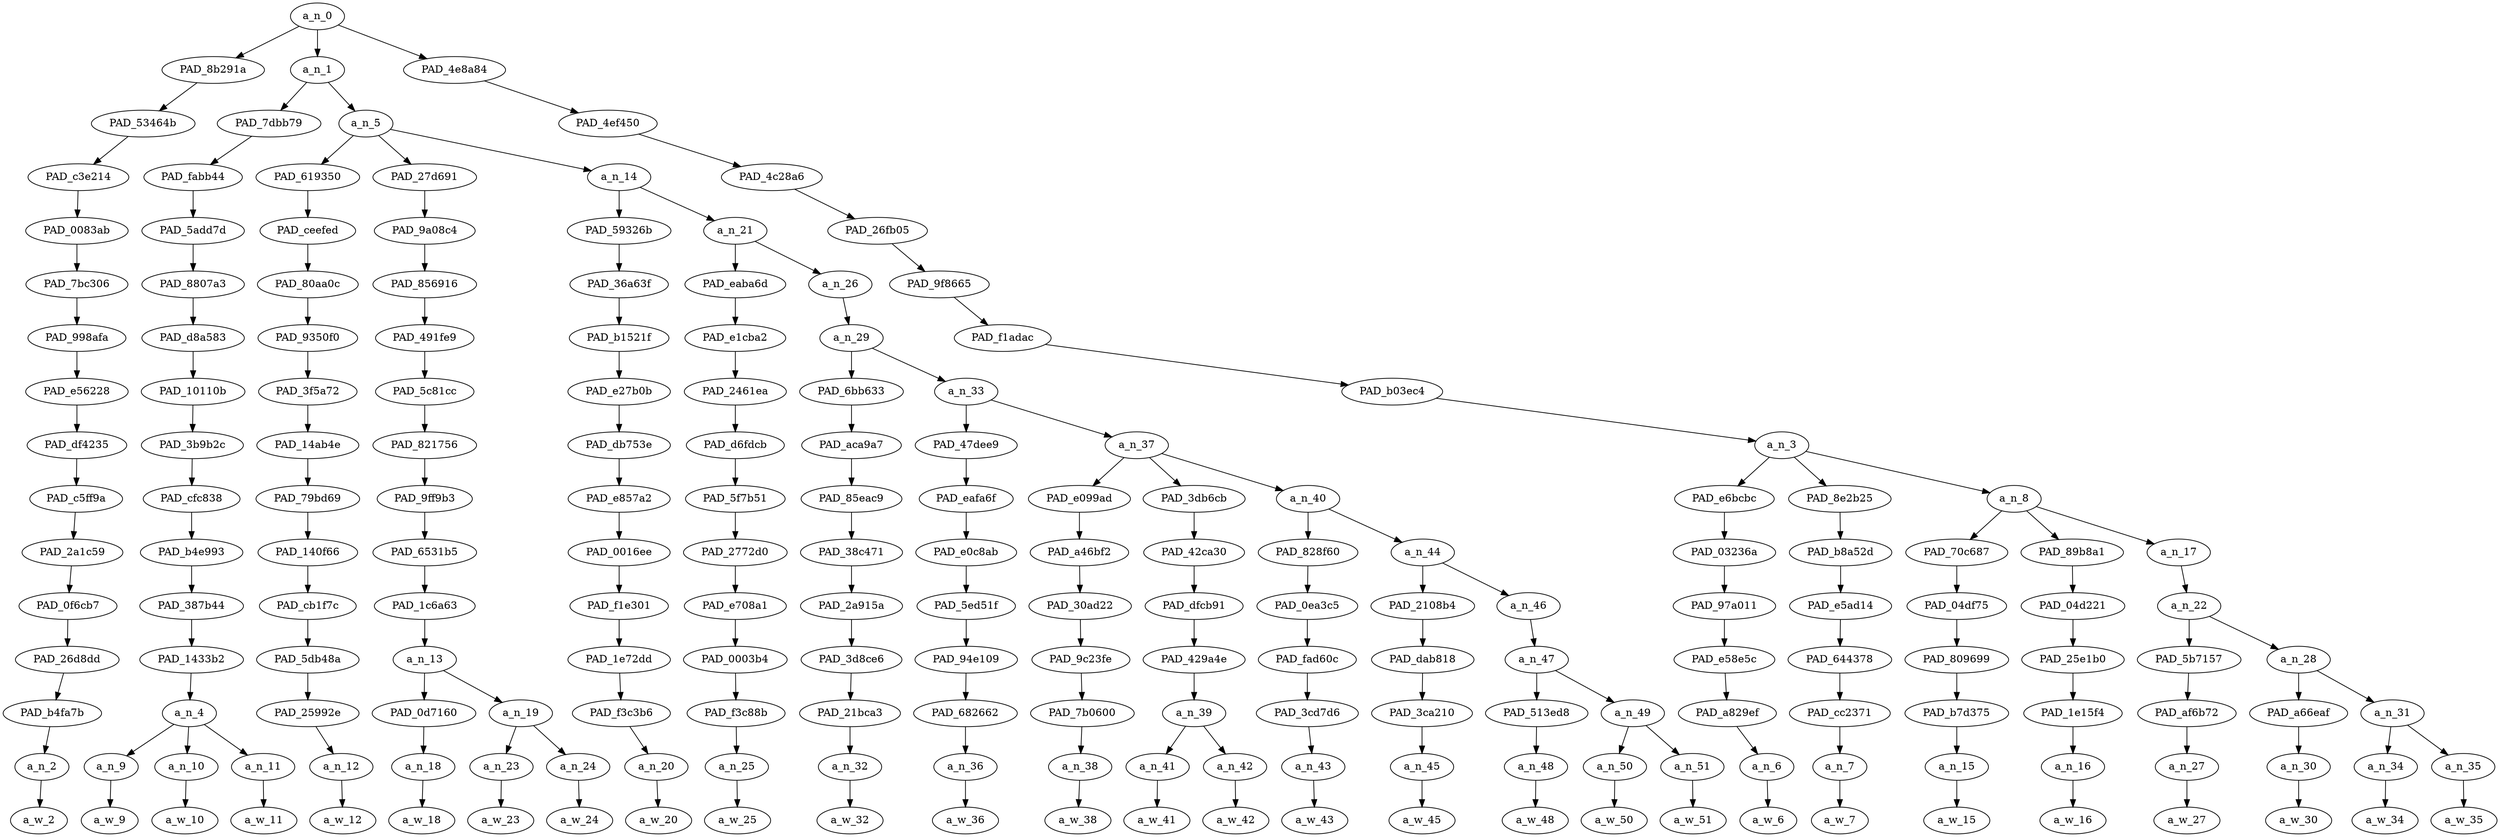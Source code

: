 strict digraph "" {
	a_n_0	[div_dir=1,
		index=0,
		level=15,
		pos="14.521339699074074,15!",
		text_span="[0, 1, 2, 3, 4, 5, 6, 7, 8, 9, 10, 11, 12, 13, 14, 15, 16, 17, 18, 19, 20, 21, 22, 23, 24, 25, 26, 27]",
		value=1.00000001];
	PAD_8b291a	[div_dir=1,
		index=1,
		level=14,
		pos="19.0,14!",
		text_span="[19]",
		value=0.01724821];
	a_n_0 -> PAD_8b291a;
	a_n_1	[div_dir=1,
		index=0,
		level=14,
		pos="3.1334635416666665,14!",
		text_span="[0, 1, 2, 3, 4, 5, 6, 7, 8, 9, 10, 11, 12, 13, 14, 15, 16, 17, 18]",
		value=0.64032360];
	a_n_0 -> a_n_1;
	PAD_4e8a84	[div_dir=-1,
		index=2,
		level=14,
		pos="21.430555555555557,14!",
		text_span="[20, 21, 22, 23, 24, 25, 26, 27]",
		value=0.34241863];
	a_n_0 -> PAD_4e8a84;
	PAD_53464b	[div_dir=1,
		index=2,
		level=13,
		pos="19.0,13!",
		text_span="[19]",
		value=0.01724821];
	PAD_8b291a -> PAD_53464b;
	PAD_c3e214	[div_dir=1,
		index=4,
		level=12,
		pos="19.0,12!",
		text_span="[19]",
		value=0.01724821];
	PAD_53464b -> PAD_c3e214;
	PAD_0083ab	[div_dir=1,
		index=5,
		level=11,
		pos="19.0,11!",
		text_span="[19]",
		value=0.01724821];
	PAD_c3e214 -> PAD_0083ab;
	PAD_7bc306	[div_dir=1,
		index=6,
		level=10,
		pos="19.0,10!",
		text_span="[19]",
		value=0.01724821];
	PAD_0083ab -> PAD_7bc306;
	PAD_998afa	[div_dir=1,
		index=6,
		level=9,
		pos="19.0,9!",
		text_span="[19]",
		value=0.01724821];
	PAD_7bc306 -> PAD_998afa;
	PAD_e56228	[div_dir=1,
		index=7,
		level=8,
		pos="19.0,8!",
		text_span="[19]",
		value=0.01724821];
	PAD_998afa -> PAD_e56228;
	PAD_df4235	[div_dir=1,
		index=8,
		level=7,
		pos="19.0,7!",
		text_span="[19]",
		value=0.01724821];
	PAD_e56228 -> PAD_df4235;
	PAD_c5ff9a	[div_dir=1,
		index=10,
		level=6,
		pos="19.0,6!",
		text_span="[19]",
		value=0.01724821];
	PAD_df4235 -> PAD_c5ff9a;
	PAD_2a1c59	[div_dir=1,
		index=11,
		level=5,
		pos="19.0,5!",
		text_span="[19]",
		value=0.01724821];
	PAD_c5ff9a -> PAD_2a1c59;
	PAD_0f6cb7	[div_dir=1,
		index=12,
		level=4,
		pos="19.0,4!",
		text_span="[19]",
		value=0.01724821];
	PAD_2a1c59 -> PAD_0f6cb7;
	PAD_26d8dd	[div_dir=1,
		index=12,
		level=3,
		pos="19.0,3!",
		text_span="[19]",
		value=0.01724821];
	PAD_0f6cb7 -> PAD_26d8dd;
	PAD_b4fa7b	[div_dir=1,
		index=14,
		level=2,
		pos="19.0,2!",
		text_span="[19]",
		value=0.01724821];
	PAD_26d8dd -> PAD_b4fa7b;
	a_n_2	[div_dir=1,
		index=19,
		level=1,
		pos="19.0,1!",
		text_span="[19]",
		value=0.01724821];
	PAD_b4fa7b -> a_n_2;
	a_w_2	[div_dir=0,
		index=19,
		level=0,
		pos="19,0!",
		text_span="[19]",
		value=and];
	a_n_2 -> a_w_2;
	PAD_7dbb79	[div_dir=1,
		index=0,
		level=13,
		pos="1.0,13!",
		text_span="[0, 1, 2]",
		value=0.20383556];
	a_n_1 -> PAD_7dbb79;
	a_n_5	[div_dir=1,
		index=1,
		level=13,
		pos="5.266927083333333,13!",
		text_span="[3, 4, 5, 6, 7, 8, 9, 10, 11, 12, 13, 14, 15, 16, 17, 18]",
		value=0.43645077];
	a_n_1 -> a_n_5;
	PAD_fabb44	[div_dir=1,
		index=0,
		level=12,
		pos="1.0,12!",
		text_span="[0, 1, 2]",
		value=0.20383556];
	PAD_7dbb79 -> PAD_fabb44;
	PAD_5add7d	[div_dir=1,
		index=0,
		level=11,
		pos="1.0,11!",
		text_span="[0, 1, 2]",
		value=0.20383556];
	PAD_fabb44 -> PAD_5add7d;
	PAD_8807a3	[div_dir=1,
		index=0,
		level=10,
		pos="1.0,10!",
		text_span="[0, 1, 2]",
		value=0.20383556];
	PAD_5add7d -> PAD_8807a3;
	PAD_d8a583	[div_dir=1,
		index=0,
		level=9,
		pos="1.0,9!",
		text_span="[0, 1, 2]",
		value=0.20383556];
	PAD_8807a3 -> PAD_d8a583;
	PAD_10110b	[div_dir=1,
		index=0,
		level=8,
		pos="1.0,8!",
		text_span="[0, 1, 2]",
		value=0.20383556];
	PAD_d8a583 -> PAD_10110b;
	PAD_3b9b2c	[div_dir=1,
		index=0,
		level=7,
		pos="1.0,7!",
		text_span="[0, 1, 2]",
		value=0.20383556];
	PAD_10110b -> PAD_3b9b2c;
	PAD_cfc838	[div_dir=1,
		index=0,
		level=6,
		pos="1.0,6!",
		text_span="[0, 1, 2]",
		value=0.20383556];
	PAD_3b9b2c -> PAD_cfc838;
	PAD_b4e993	[div_dir=1,
		index=0,
		level=5,
		pos="1.0,5!",
		text_span="[0, 1, 2]",
		value=0.20383556];
	PAD_cfc838 -> PAD_b4e993;
	PAD_387b44	[div_dir=1,
		index=0,
		level=4,
		pos="1.0,4!",
		text_span="[0, 1, 2]",
		value=0.20383556];
	PAD_b4e993 -> PAD_387b44;
	PAD_1433b2	[div_dir=1,
		index=0,
		level=3,
		pos="1.0,3!",
		text_span="[0, 1, 2]",
		value=0.20383556];
	PAD_387b44 -> PAD_1433b2;
	a_n_4	[div_dir=1,
		index=0,
		level=2,
		pos="1.0,2!",
		text_span="[0, 1, 2]",
		value=0.20383556];
	PAD_1433b2 -> a_n_4;
	a_n_9	[div_dir=1,
		index=0,
		level=1,
		pos="0.0,1!",
		text_span="[0]",
		value=0.03563281];
	a_n_4 -> a_n_9;
	a_n_10	[div_dir=-1,
		index=1,
		level=1,
		pos="1.0,1!",
		text_span="[1]",
		value=0.09411515];
	a_n_4 -> a_n_10;
	a_n_11	[div_dir=1,
		index=2,
		level=1,
		pos="2.0,1!",
		text_span="[2]",
		value=0.07407516];
	a_n_4 -> a_n_11;
	a_w_9	[div_dir=0,
		index=0,
		level=0,
		pos="0,0!",
		text_span="[0]",
		value="<user>"];
	a_n_9 -> a_w_9;
	a_w_10	[div_dir=0,
		index=1,
		level=0,
		pos="1,0!",
		text_span="[1]",
		value=kashmiri];
	a_n_10 -> a_w_10;
	a_w_11	[div_dir=0,
		index=2,
		level=0,
		pos="2,0!",
		text_span="[2]",
		value=pandits];
	a_n_11 -> a_w_11;
	PAD_619350	[div_dir=-1,
		index=1,
		level=12,
		pos="3.0,12!",
		text_span="[3]",
		value=0.03161321];
	a_n_5 -> PAD_619350;
	PAD_27d691	[div_dir=1,
		index=2,
		level=12,
		pos="4.75,12!",
		text_span="[4, 5, 6]",
		value=0.07360041];
	a_n_5 -> PAD_27d691;
	a_n_14	[div_dir=1,
		index=3,
		level=12,
		pos="8.05078125,12!",
		text_span="[7, 8, 9, 10, 11, 12, 13, 14, 15, 16, 17, 18]",
		value=0.33120174];
	a_n_5 -> a_n_14;
	PAD_ceefed	[div_dir=-1,
		index=1,
		level=11,
		pos="3.0,11!",
		text_span="[3]",
		value=0.03161321];
	PAD_619350 -> PAD_ceefed;
	PAD_80aa0c	[div_dir=-1,
		index=1,
		level=10,
		pos="3.0,10!",
		text_span="[3]",
		value=0.03161321];
	PAD_ceefed -> PAD_80aa0c;
	PAD_9350f0	[div_dir=-1,
		index=1,
		level=9,
		pos="3.0,9!",
		text_span="[3]",
		value=0.03161321];
	PAD_80aa0c -> PAD_9350f0;
	PAD_3f5a72	[div_dir=-1,
		index=1,
		level=8,
		pos="3.0,8!",
		text_span="[3]",
		value=0.03161321];
	PAD_9350f0 -> PAD_3f5a72;
	PAD_14ab4e	[div_dir=-1,
		index=1,
		level=7,
		pos="3.0,7!",
		text_span="[3]",
		value=0.03161321];
	PAD_3f5a72 -> PAD_14ab4e;
	PAD_79bd69	[div_dir=-1,
		index=1,
		level=6,
		pos="3.0,6!",
		text_span="[3]",
		value=0.03161321];
	PAD_14ab4e -> PAD_79bd69;
	PAD_140f66	[div_dir=-1,
		index=1,
		level=5,
		pos="3.0,5!",
		text_span="[3]",
		value=0.03161321];
	PAD_79bd69 -> PAD_140f66;
	PAD_cb1f7c	[div_dir=-1,
		index=1,
		level=4,
		pos="3.0,4!",
		text_span="[3]",
		value=0.03161321];
	PAD_140f66 -> PAD_cb1f7c;
	PAD_5db48a	[div_dir=-1,
		index=1,
		level=3,
		pos="3.0,3!",
		text_span="[3]",
		value=0.03161321];
	PAD_cb1f7c -> PAD_5db48a;
	PAD_25992e	[div_dir=-1,
		index=1,
		level=2,
		pos="3.0,2!",
		text_span="[3]",
		value=0.03161321];
	PAD_5db48a -> PAD_25992e;
	a_n_12	[div_dir=-1,
		index=3,
		level=1,
		pos="3.0,1!",
		text_span="[3]",
		value=0.03161321];
	PAD_25992e -> a_n_12;
	a_w_12	[div_dir=0,
		index=3,
		level=0,
		pos="3,0!",
		text_span="[3]",
		value=run];
	a_n_12 -> a_w_12;
	PAD_9a08c4	[div_dir=1,
		index=2,
		level=11,
		pos="4.75,11!",
		text_span="[4, 5, 6]",
		value=0.07360041];
	PAD_27d691 -> PAD_9a08c4;
	PAD_856916	[div_dir=1,
		index=2,
		level=10,
		pos="4.75,10!",
		text_span="[4, 5, 6]",
		value=0.07360041];
	PAD_9a08c4 -> PAD_856916;
	PAD_491fe9	[div_dir=1,
		index=2,
		level=9,
		pos="4.75,9!",
		text_span="[4, 5, 6]",
		value=0.07360041];
	PAD_856916 -> PAD_491fe9;
	PAD_5c81cc	[div_dir=1,
		index=2,
		level=8,
		pos="4.75,8!",
		text_span="[4, 5, 6]",
		value=0.07360041];
	PAD_491fe9 -> PAD_5c81cc;
	PAD_821756	[div_dir=1,
		index=2,
		level=7,
		pos="4.75,7!",
		text_span="[4, 5, 6]",
		value=0.07360041];
	PAD_5c81cc -> PAD_821756;
	PAD_9ff9b3	[div_dir=1,
		index=2,
		level=6,
		pos="4.75,6!",
		text_span="[4, 5, 6]",
		value=0.07360041];
	PAD_821756 -> PAD_9ff9b3;
	PAD_6531b5	[div_dir=1,
		index=2,
		level=5,
		pos="4.75,5!",
		text_span="[4, 5, 6]",
		value=0.07360041];
	PAD_9ff9b3 -> PAD_6531b5;
	PAD_1c6a63	[div_dir=1,
		index=2,
		level=4,
		pos="4.75,4!",
		text_span="[4, 5, 6]",
		value=0.07360041];
	PAD_6531b5 -> PAD_1c6a63;
	a_n_13	[div_dir=1,
		index=2,
		level=3,
		pos="4.75,3!",
		text_span="[4, 5, 6]",
		value=0.07360041];
	PAD_1c6a63 -> a_n_13;
	PAD_0d7160	[div_dir=-1,
		index=2,
		level=2,
		pos="4.0,2!",
		text_span="[4]",
		value=0.01891437];
	a_n_13 -> PAD_0d7160;
	a_n_19	[div_dir=1,
		index=3,
		level=2,
		pos="5.5,2!",
		text_span="[5, 6]",
		value=0.05465299];
	a_n_13 -> a_n_19;
	a_n_18	[div_dir=-1,
		index=4,
		level=1,
		pos="4.0,1!",
		text_span="[4]",
		value=0.01891437];
	PAD_0d7160 -> a_n_18;
	a_w_18	[div_dir=0,
		index=4,
		level=0,
		pos="4,0!",
		text_span="[4]",
		value=from];
	a_n_18 -> a_w_18;
	a_n_23	[div_dir=-1,
		index=5,
		level=1,
		pos="5.0,1!",
		text_span="[5]",
		value=0.02098505];
	a_n_19 -> a_n_23;
	a_n_24	[div_dir=1,
		index=6,
		level=1,
		pos="6.0,1!",
		text_span="[6]",
		value=0.03360695];
	a_n_19 -> a_n_24;
	a_w_23	[div_dir=0,
		index=5,
		level=0,
		pos="5,0!",
		text_span="[5]",
		value=their];
	a_n_23 -> a_w_23;
	a_w_24	[div_dir=0,
		index=6,
		level=0,
		pos="6,0!",
		text_span="[6]",
		value=houses];
	a_n_24 -> a_w_24;
	PAD_59326b	[div_dir=1,
		index=3,
		level=11,
		pos="7.0,11!",
		text_span="[7]",
		value=0.02420742];
	a_n_14 -> PAD_59326b;
	a_n_21	[div_dir=1,
		index=4,
		level=11,
		pos="9.1015625,11!",
		text_span="[8, 9, 10, 11, 12, 13, 14, 15, 16, 17, 18]",
		value=0.30694871];
	a_n_14 -> a_n_21;
	PAD_36a63f	[div_dir=1,
		index=3,
		level=10,
		pos="7.0,10!",
		text_span="[7]",
		value=0.02420742];
	PAD_59326b -> PAD_36a63f;
	PAD_b1521f	[div_dir=1,
		index=3,
		level=9,
		pos="7.0,9!",
		text_span="[7]",
		value=0.02420742];
	PAD_36a63f -> PAD_b1521f;
	PAD_e27b0b	[div_dir=1,
		index=3,
		level=8,
		pos="7.0,8!",
		text_span="[7]",
		value=0.02420742];
	PAD_b1521f -> PAD_e27b0b;
	PAD_db753e	[div_dir=1,
		index=3,
		level=7,
		pos="7.0,7!",
		text_span="[7]",
		value=0.02420742];
	PAD_e27b0b -> PAD_db753e;
	PAD_e857a2	[div_dir=1,
		index=3,
		level=6,
		pos="7.0,6!",
		text_span="[7]",
		value=0.02420742];
	PAD_db753e -> PAD_e857a2;
	PAD_0016ee	[div_dir=1,
		index=3,
		level=5,
		pos="7.0,5!",
		text_span="[7]",
		value=0.02420742];
	PAD_e857a2 -> PAD_0016ee;
	PAD_f1e301	[div_dir=1,
		index=3,
		level=4,
		pos="7.0,4!",
		text_span="[7]",
		value=0.02420742];
	PAD_0016ee -> PAD_f1e301;
	PAD_1e72dd	[div_dir=1,
		index=3,
		level=3,
		pos="7.0,3!",
		text_span="[7]",
		value=0.02420742];
	PAD_f1e301 -> PAD_1e72dd;
	PAD_f3c3b6	[div_dir=1,
		index=4,
		level=2,
		pos="7.0,2!",
		text_span="[7]",
		value=0.02420742];
	PAD_1e72dd -> PAD_f3c3b6;
	a_n_20	[div_dir=1,
		index=7,
		level=1,
		pos="7.0,1!",
		text_span="[7]",
		value=0.02420742];
	PAD_f3c3b6 -> a_n_20;
	a_w_20	[div_dir=0,
		index=7,
		level=0,
		pos="7,0!",
		text_span="[7]",
		value=in];
	a_n_20 -> a_w_20;
	PAD_eaba6d	[div_dir=-1,
		index=4,
		level=10,
		pos="8.0,10!",
		text_span="[8]",
		value=0.05414639];
	a_n_21 -> PAD_eaba6d;
	a_n_26	[div_dir=1,
		index=5,
		level=10,
		pos="10.203125,10!",
		text_span="[9, 10, 11, 12, 13, 14, 15, 16, 17, 18]",
		value=0.25277674];
	a_n_21 -> a_n_26;
	PAD_e1cba2	[div_dir=-1,
		index=4,
		level=9,
		pos="8.0,9!",
		text_span="[8]",
		value=0.05414639];
	PAD_eaba6d -> PAD_e1cba2;
	PAD_2461ea	[div_dir=-1,
		index=4,
		level=8,
		pos="8.0,8!",
		text_span="[8]",
		value=0.05414639];
	PAD_e1cba2 -> PAD_2461ea;
	PAD_d6fdcb	[div_dir=-1,
		index=4,
		level=7,
		pos="8.0,7!",
		text_span="[8]",
		value=0.05414639];
	PAD_2461ea -> PAD_d6fdcb;
	PAD_5f7b51	[div_dir=-1,
		index=4,
		level=6,
		pos="8.0,6!",
		text_span="[8]",
		value=0.05414639];
	PAD_d6fdcb -> PAD_5f7b51;
	PAD_2772d0	[div_dir=-1,
		index=4,
		level=5,
		pos="8.0,5!",
		text_span="[8]",
		value=0.05414639];
	PAD_5f7b51 -> PAD_2772d0;
	PAD_e708a1	[div_dir=-1,
		index=4,
		level=4,
		pos="8.0,4!",
		text_span="[8]",
		value=0.05414639];
	PAD_2772d0 -> PAD_e708a1;
	PAD_0003b4	[div_dir=-1,
		index=4,
		level=3,
		pos="8.0,3!",
		text_span="[8]",
		value=0.05414639];
	PAD_e708a1 -> PAD_0003b4;
	PAD_f3c88b	[div_dir=-1,
		index=5,
		level=2,
		pos="8.0,2!",
		text_span="[8]",
		value=0.05414639];
	PAD_0003b4 -> PAD_f3c88b;
	a_n_25	[div_dir=-1,
		index=8,
		level=1,
		pos="8.0,1!",
		text_span="[8]",
		value=0.05414639];
	PAD_f3c88b -> a_n_25;
	a_w_25	[div_dir=0,
		index=8,
		level=0,
		pos="8,0!",
		text_span="[8]",
		value=fun];
	a_n_25 -> a_w_25;
	a_n_29	[div_dir=1,
		index=5,
		level=9,
		pos="10.203125,9!",
		text_span="[9, 10, 11, 12, 13, 14, 15, 16, 17, 18]",
		value=0.25264424];
	a_n_26 -> a_n_29;
	PAD_6bb633	[div_dir=1,
		index=5,
		level=8,
		pos="9.0,8!",
		text_span="[9]",
		value=0.02483538];
	a_n_29 -> PAD_6bb633;
	a_n_33	[div_dir=1,
		index=6,
		level=8,
		pos="11.40625,8!",
		text_span="[10, 11, 12, 13, 14, 15, 16, 17, 18]",
		value=0.22767634];
	a_n_29 -> a_n_33;
	PAD_aca9a7	[div_dir=1,
		index=5,
		level=7,
		pos="9.0,7!",
		text_span="[9]",
		value=0.02483538];
	PAD_6bb633 -> PAD_aca9a7;
	PAD_85eac9	[div_dir=1,
		index=5,
		level=6,
		pos="9.0,6!",
		text_span="[9]",
		value=0.02483538];
	PAD_aca9a7 -> PAD_85eac9;
	PAD_38c471	[div_dir=1,
		index=5,
		level=5,
		pos="9.0,5!",
		text_span="[9]",
		value=0.02483538];
	PAD_85eac9 -> PAD_38c471;
	PAD_2a915a	[div_dir=1,
		index=5,
		level=4,
		pos="9.0,4!",
		text_span="[9]",
		value=0.02483538];
	PAD_38c471 -> PAD_2a915a;
	PAD_3d8ce6	[div_dir=1,
		index=5,
		level=3,
		pos="9.0,3!",
		text_span="[9]",
		value=0.02483538];
	PAD_2a915a -> PAD_3d8ce6;
	PAD_21bca3	[div_dir=1,
		index=6,
		level=2,
		pos="9.0,2!",
		text_span="[9]",
		value=0.02483538];
	PAD_3d8ce6 -> PAD_21bca3;
	a_n_32	[div_dir=1,
		index=9,
		level=1,
		pos="9.0,1!",
		text_span="[9]",
		value=0.02483538];
	PAD_21bca3 -> a_n_32;
	a_w_32	[div_dir=0,
		index=9,
		level=0,
		pos="9,0!",
		text_span="[9]",
		value=they];
	a_n_32 -> a_w_32;
	PAD_47dee9	[div_dir=1,
		index=6,
		level=7,
		pos="10.0,7!",
		text_span="[10]",
		value=0.02899731];
	a_n_33 -> PAD_47dee9;
	a_n_37	[div_dir=1,
		index=7,
		level=7,
		pos="12.8125,7!",
		text_span="[11, 12, 13, 14, 15, 16, 17, 18]",
		value=0.19858140];
	a_n_33 -> a_n_37;
	PAD_eafa6f	[div_dir=1,
		index=6,
		level=6,
		pos="10.0,6!",
		text_span="[10]",
		value=0.02899731];
	PAD_47dee9 -> PAD_eafa6f;
	PAD_e0c8ab	[div_dir=1,
		index=6,
		level=5,
		pos="10.0,5!",
		text_span="[10]",
		value=0.02899731];
	PAD_eafa6f -> PAD_e0c8ab;
	PAD_5ed51f	[div_dir=1,
		index=6,
		level=4,
		pos="10.0,4!",
		text_span="[10]",
		value=0.02899731];
	PAD_e0c8ab -> PAD_5ed51f;
	PAD_94e109	[div_dir=1,
		index=6,
		level=3,
		pos="10.0,3!",
		text_span="[10]",
		value=0.02899731];
	PAD_5ed51f -> PAD_94e109;
	PAD_682662	[div_dir=1,
		index=7,
		level=2,
		pos="10.0,2!",
		text_span="[10]",
		value=0.02899731];
	PAD_94e109 -> PAD_682662;
	a_n_36	[div_dir=1,
		index=10,
		level=1,
		pos="10.0,1!",
		text_span="[10]",
		value=0.02899731];
	PAD_682662 -> a_n_36;
	a_w_36	[div_dir=0,
		index=10,
		level=0,
		pos="10,0!",
		text_span="[10]",
		value=announced];
	a_n_36 -> a_w_36;
	PAD_e099ad	[div_dir=1,
		index=7,
		level=6,
		pos="11.0,6!",
		text_span="[11]",
		value=0.02930374];
	a_n_37 -> PAD_e099ad;
	PAD_3db6cb	[div_dir=1,
		index=8,
		level=6,
		pos="12.5,6!",
		text_span="[12, 13]",
		value=0.05094858];
	a_n_37 -> PAD_3db6cb;
	a_n_40	[div_dir=1,
		index=9,
		level=6,
		pos="14.9375,6!",
		text_span="[14, 15, 16, 17, 18]",
		value=0.11826228];
	a_n_37 -> a_n_40;
	PAD_a46bf2	[div_dir=1,
		index=7,
		level=5,
		pos="11.0,5!",
		text_span="[11]",
		value=0.02930374];
	PAD_e099ad -> PAD_a46bf2;
	PAD_30ad22	[div_dir=1,
		index=7,
		level=4,
		pos="11.0,4!",
		text_span="[11]",
		value=0.02930374];
	PAD_a46bf2 -> PAD_30ad22;
	PAD_9c23fe	[div_dir=1,
		index=7,
		level=3,
		pos="11.0,3!",
		text_span="[11]",
		value=0.02930374];
	PAD_30ad22 -> PAD_9c23fe;
	PAD_7b0600	[div_dir=1,
		index=8,
		level=2,
		pos="11.0,2!",
		text_span="[11]",
		value=0.02930374];
	PAD_9c23fe -> PAD_7b0600;
	a_n_38	[div_dir=1,
		index=11,
		level=1,
		pos="11.0,1!",
		text_span="[11]",
		value=0.02930374];
	PAD_7b0600 -> a_n_38;
	a_w_38	[div_dir=0,
		index=11,
		level=0,
		pos="11,0!",
		text_span="[11]",
		value=threats];
	a_n_38 -> a_w_38;
	PAD_42ca30	[div_dir=1,
		index=8,
		level=5,
		pos="12.5,5!",
		text_span="[12, 13]",
		value=0.05094858];
	PAD_3db6cb -> PAD_42ca30;
	PAD_dfcb91	[div_dir=1,
		index=8,
		level=4,
		pos="12.5,4!",
		text_span="[12, 13]",
		value=0.05094858];
	PAD_42ca30 -> PAD_dfcb91;
	PAD_429a4e	[div_dir=1,
		index=8,
		level=3,
		pos="12.5,3!",
		text_span="[12, 13]",
		value=0.05094858];
	PAD_dfcb91 -> PAD_429a4e;
	a_n_39	[div_dir=1,
		index=9,
		level=2,
		pos="12.5,2!",
		text_span="[12, 13]",
		value=0.05094858];
	PAD_429a4e -> a_n_39;
	a_n_41	[div_dir=1,
		index=12,
		level=1,
		pos="12.0,1!",
		text_span="[12]",
		value=0.01639615];
	a_n_39 -> a_n_41;
	a_n_42	[div_dir=1,
		index=13,
		level=1,
		pos="13.0,1!",
		text_span="[13]",
		value=0.03450477];
	a_n_39 -> a_n_42;
	a_w_41	[div_dir=0,
		index=12,
		level=0,
		pos="12,0!",
		text_span="[12]",
		value=from1];
	a_n_41 -> a_w_41;
	a_w_42	[div_dir=0,
		index=13,
		level=0,
		pos="13,0!",
		text_span="[13]",
		value=mosques];
	a_n_42 -> a_w_42;
	PAD_828f60	[div_dir=-1,
		index=9,
		level=5,
		pos="14.0,5!",
		text_span="[14]",
		value=0.01732295];
	a_n_40 -> PAD_828f60;
	a_n_44	[div_dir=1,
		index=10,
		level=5,
		pos="15.875,5!",
		text_span="[15, 16, 17, 18]",
		value=0.10093770];
	a_n_40 -> a_n_44;
	PAD_0ea3c5	[div_dir=-1,
		index=9,
		level=4,
		pos="14.0,4!",
		text_span="[14]",
		value=0.01732295];
	PAD_828f60 -> PAD_0ea3c5;
	PAD_fad60c	[div_dir=-1,
		index=9,
		level=3,
		pos="14.0,3!",
		text_span="[14]",
		value=0.01732295];
	PAD_0ea3c5 -> PAD_fad60c;
	PAD_3cd7d6	[div_dir=-1,
		index=10,
		level=2,
		pos="14.0,2!",
		text_span="[14]",
		value=0.01732295];
	PAD_fad60c -> PAD_3cd7d6;
	a_n_43	[div_dir=-1,
		index=14,
		level=1,
		pos="14.0,1!",
		text_span="[14]",
		value=0.01732295];
	PAD_3cd7d6 -> a_n_43;
	a_w_43	[div_dir=0,
		index=14,
		level=0,
		pos="14,0!",
		text_span="[14]",
		value=for];
	a_n_43 -> a_w_43;
	PAD_2108b4	[div_dir=1,
		index=10,
		level=4,
		pos="15.0,4!",
		text_span="[15]",
		value=0.02216435];
	a_n_44 -> PAD_2108b4;
	a_n_46	[div_dir=1,
		index=11,
		level=4,
		pos="16.75,4!",
		text_span="[16, 17, 18]",
		value=0.07876327];
	a_n_44 -> a_n_46;
	PAD_dab818	[div_dir=1,
		index=10,
		level=3,
		pos="15.0,3!",
		text_span="[15]",
		value=0.02216435];
	PAD_2108b4 -> PAD_dab818;
	PAD_3ca210	[div_dir=1,
		index=11,
		level=2,
		pos="15.0,2!",
		text_span="[15]",
		value=0.02216435];
	PAD_dab818 -> PAD_3ca210;
	a_n_45	[div_dir=1,
		index=15,
		level=1,
		pos="15.0,1!",
		text_span="[15]",
		value=0.02216435];
	PAD_3ca210 -> a_n_45;
	a_w_45	[div_dir=0,
		index=15,
		level=0,
		pos="15,0!",
		text_span="[15]",
		value=themselves];
	a_n_45 -> a_w_45;
	a_n_47	[div_dir=1,
		index=11,
		level=3,
		pos="16.75,3!",
		text_span="[16, 17, 18]",
		value=0.07875455];
	a_n_46 -> a_n_47;
	PAD_513ed8	[div_dir=-1,
		index=12,
		level=2,
		pos="16.0,2!",
		text_span="[16]",
		value=0.01955334];
	a_n_47 -> PAD_513ed8;
	a_n_49	[div_dir=1,
		index=13,
		level=2,
		pos="17.5,2!",
		text_span="[17, 18]",
		value=0.05919248];
	a_n_47 -> a_n_49;
	a_n_48	[div_dir=-1,
		index=16,
		level=1,
		pos="16.0,1!",
		text_span="[16]",
		value=0.01955334];
	PAD_513ed8 -> a_n_48;
	a_w_48	[div_dir=0,
		index=16,
		level=0,
		pos="16,0!",
		text_span="[16]",
		value=they1];
	a_n_48 -> a_w_48;
	a_n_50	[div_dir=1,
		index=17,
		level=1,
		pos="17.0,1!",
		text_span="[17]",
		value=0.03692457];
	a_n_49 -> a_n_50;
	a_n_51	[div_dir=1,
		index=18,
		level=1,
		pos="18.0,1!",
		text_span="[18]",
		value=0.02224681];
	a_n_49 -> a_n_51;
	a_w_50	[div_dir=0,
		index=17,
		level=0,
		pos="17,0!",
		text_span="[17]",
		value=killed];
	a_n_50 -> a_w_50;
	a_w_51	[div_dir=0,
		index=18,
		level=0,
		pos="18,0!",
		text_span="[18]",
		value=themselves1];
	a_n_51 -> a_w_51;
	PAD_4ef450	[div_dir=-1,
		index=3,
		level=13,
		pos="21.430555555555557,13!",
		text_span="[20, 21, 22, 23, 24, 25, 26, 27]",
		value=0.34241863];
	PAD_4e8a84 -> PAD_4ef450;
	PAD_4c28a6	[div_dir=-1,
		index=5,
		level=12,
		pos="21.430555555555557,12!",
		text_span="[20, 21, 22, 23, 24, 25, 26, 27]",
		value=0.34241863];
	PAD_4ef450 -> PAD_4c28a6;
	PAD_26fb05	[div_dir=-1,
		index=6,
		level=11,
		pos="21.430555555555557,11!",
		text_span="[20, 21, 22, 23, 24, 25, 26, 27]",
		value=0.34241863];
	PAD_4c28a6 -> PAD_26fb05;
	PAD_9f8665	[div_dir=-1,
		index=7,
		level=10,
		pos="21.430555555555557,10!",
		text_span="[20, 21, 22, 23, 24, 25, 26, 27]",
		value=0.34241863];
	PAD_26fb05 -> PAD_9f8665;
	PAD_f1adac	[div_dir=-1,
		index=7,
		level=9,
		pos="21.430555555555557,9!",
		text_span="[20, 21, 22, 23, 24, 25, 26, 27]",
		value=0.34241863];
	PAD_9f8665 -> PAD_f1adac;
	PAD_b03ec4	[div_dir=-1,
		index=8,
		level=8,
		pos="21.430555555555557,8!",
		text_span="[20, 21, 22, 23, 24, 25, 26, 27]",
		value=0.34241863];
	PAD_f1adac -> PAD_b03ec4;
	a_n_3	[div_dir=-1,
		index=9,
		level=7,
		pos="21.430555555555557,7!",
		text_span="[20, 21, 22, 23, 24, 25, 26, 27]",
		value=0.34241863];
	PAD_b03ec4 -> a_n_3;
	PAD_e6bcbc	[div_dir=1,
		index=11,
		level=6,
		pos="20.0,6!",
		text_span="[20]",
		value=0.01768975];
	a_n_3 -> PAD_e6bcbc;
	PAD_8e2b25	[div_dir=1,
		index=12,
		level=6,
		pos="21.0,6!",
		text_span="[21]",
		value=0.02143980];
	a_n_3 -> PAD_8e2b25;
	a_n_8	[div_dir=-1,
		index=13,
		level=6,
		pos="23.291666666666668,6!",
		text_span="[22, 23, 24, 25, 26, 27]",
		value=0.30323546];
	a_n_3 -> a_n_8;
	PAD_03236a	[div_dir=1,
		index=12,
		level=5,
		pos="20.0,5!",
		text_span="[20]",
		value=0.01768975];
	PAD_e6bcbc -> PAD_03236a;
	PAD_97a011	[div_dir=1,
		index=13,
		level=4,
		pos="20.0,4!",
		text_span="[20]",
		value=0.01768975];
	PAD_03236a -> PAD_97a011;
	PAD_e58e5c	[div_dir=1,
		index=13,
		level=3,
		pos="20.0,3!",
		text_span="[20]",
		value=0.01768975];
	PAD_97a011 -> PAD_e58e5c;
	PAD_a829ef	[div_dir=1,
		index=15,
		level=2,
		pos="20.0,2!",
		text_span="[20]",
		value=0.01768975];
	PAD_e58e5c -> PAD_a829ef;
	a_n_6	[div_dir=1,
		index=20,
		level=1,
		pos="20.0,1!",
		text_span="[20]",
		value=0.01768975];
	PAD_a829ef -> a_n_6;
	a_w_6	[div_dir=0,
		index=20,
		level=0,
		pos="20,0!",
		text_span="[20]",
		value=they2];
	a_n_6 -> a_w_6;
	PAD_b8a52d	[div_dir=1,
		index=13,
		level=5,
		pos="21.0,5!",
		text_span="[21]",
		value=0.02143980];
	PAD_8e2b25 -> PAD_b8a52d;
	PAD_e5ad14	[div_dir=1,
		index=14,
		level=4,
		pos="21.0,4!",
		text_span="[21]",
		value=0.02143980];
	PAD_b8a52d -> PAD_e5ad14;
	PAD_644378	[div_dir=1,
		index=14,
		level=3,
		pos="21.0,3!",
		text_span="[21]",
		value=0.02143980];
	PAD_e5ad14 -> PAD_644378;
	PAD_cc2371	[div_dir=1,
		index=16,
		level=2,
		pos="21.0,2!",
		text_span="[21]",
		value=0.02143980];
	PAD_644378 -> PAD_cc2371;
	a_n_7	[div_dir=1,
		index=21,
		level=1,
		pos="21.0,1!",
		text_span="[21]",
		value=0.02143980];
	PAD_cc2371 -> a_n_7;
	a_w_7	[div_dir=0,
		index=21,
		level=0,
		pos="21,0!",
		text_span="[21]",
		value=even];
	a_n_7 -> a_w_7;
	PAD_70c687	[div_dir=-1,
		index=14,
		level=5,
		pos="22.0,5!",
		text_span="[22]",
		value=0.05176408];
	a_n_8 -> PAD_70c687;
	PAD_89b8a1	[div_dir=1,
		index=15,
		level=5,
		pos="23.0,5!",
		text_span="[23]",
		value=0.02346750];
	a_n_8 -> PAD_89b8a1;
	a_n_17	[div_dir=-1,
		index=16,
		level=5,
		pos="24.875,5!",
		text_span="[24, 25, 26, 27]",
		value=0.22791067];
	a_n_8 -> a_n_17;
	PAD_04df75	[div_dir=-1,
		index=15,
		level=4,
		pos="22.0,4!",
		text_span="[22]",
		value=0.05176408];
	PAD_70c687 -> PAD_04df75;
	PAD_809699	[div_dir=-1,
		index=15,
		level=3,
		pos="22.0,3!",
		text_span="[22]",
		value=0.05176408];
	PAD_04df75 -> PAD_809699;
	PAD_b7d375	[div_dir=-1,
		index=17,
		level=2,
		pos="22.0,2!",
		text_span="[22]",
		value=0.05176408];
	PAD_809699 -> PAD_b7d375;
	a_n_15	[div_dir=-1,
		index=22,
		level=1,
		pos="22.0,1!",
		text_span="[22]",
		value=0.05176408];
	PAD_b7d375 -> a_n_15;
	a_w_15	[div_dir=0,
		index=22,
		level=0,
		pos="22,0!",
		text_span="[22]",
		value=raped];
	a_n_15 -> a_w_15;
	PAD_04d221	[div_dir=1,
		index=16,
		level=4,
		pos="23.0,4!",
		text_span="[23]",
		value=0.02346750];
	PAD_89b8a1 -> PAD_04d221;
	PAD_25e1b0	[div_dir=1,
		index=16,
		level=3,
		pos="23.0,3!",
		text_span="[23]",
		value=0.02346750];
	PAD_04d221 -> PAD_25e1b0;
	PAD_1e15f4	[div_dir=1,
		index=18,
		level=2,
		pos="23.0,2!",
		text_span="[23]",
		value=0.02346750];
	PAD_25e1b0 -> PAD_1e15f4;
	a_n_16	[div_dir=1,
		index=23,
		level=1,
		pos="23.0,1!",
		text_span="[23]",
		value=0.02346750];
	PAD_1e15f4 -> a_n_16;
	a_w_16	[div_dir=0,
		index=23,
		level=0,
		pos="23,0!",
		text_span="[23]",
		value=themselves2];
	a_n_16 -> a_w_16;
	a_n_22	[div_dir=-1,
		index=17,
		level=4,
		pos="24.875,4!",
		text_span="[24, 25, 26, 27]",
		value=0.22788983];
	a_n_17 -> a_n_22;
	PAD_5b7157	[div_dir=1,
		index=17,
		level=3,
		pos="24.0,3!",
		text_span="[24]",
		value=0.02036163];
	a_n_22 -> PAD_5b7157;
	a_n_28	[div_dir=-1,
		index=18,
		level=3,
		pos="25.75,3!",
		text_span="[25, 26, 27]",
		value=0.20750736];
	a_n_22 -> a_n_28;
	PAD_af6b72	[div_dir=1,
		index=19,
		level=2,
		pos="24.0,2!",
		text_span="[24]",
		value=0.02036163];
	PAD_5b7157 -> PAD_af6b72;
	a_n_27	[div_dir=1,
		index=24,
		level=1,
		pos="24.0,1!",
		text_span="[24]",
		value=0.02036163];
	PAD_af6b72 -> a_n_27;
	a_w_27	[div_dir=0,
		index=24,
		level=0,
		pos="24,0!",
		text_span="[24]",
		value=to];
	a_n_27 -> a_w_27;
	PAD_a66eaf	[div_dir=1,
		index=20,
		level=2,
		pos="25.0,2!",
		text_span="[25]",
		value=0.08546645];
	a_n_28 -> PAD_a66eaf;
	a_n_31	[div_dir=-1,
		index=21,
		level=2,
		pos="26.5,2!",
		text_span="[26, 27]",
		value=0.12200703];
	a_n_28 -> a_n_31;
	a_n_30	[div_dir=1,
		index=25,
		level=1,
		pos="25.0,1!",
		text_span="[25]",
		value=0.08546645];
	PAD_a66eaf -> a_n_30;
	a_w_30	[div_dir=0,
		index=25,
		level=0,
		pos="25,0!",
		text_span="[25]",
		value=defame];
	a_n_30 -> a_w_30;
	a_n_34	[div_dir=-1,
		index=26,
		level=1,
		pos="26.0,1!",
		text_span="[26]",
		value=0.07420446];
	a_n_31 -> a_n_34;
	a_n_35	[div_dir=-1,
		index=27,
		level=1,
		pos="27.0,1!",
		text_span="[27]",
		value=0.04759981];
	a_n_31 -> a_n_35;
	a_w_34	[div_dir=0,
		index=26,
		level=0,
		pos="26,0!",
		text_span="[26]",
		value=kashmiri1];
	a_n_34 -> a_w_34;
	a_w_35	[div_dir=0,
		index=27,
		level=0,
		pos="27,0!",
		text_span="[27]",
		value=muslims];
	a_n_35 -> a_w_35;
}
